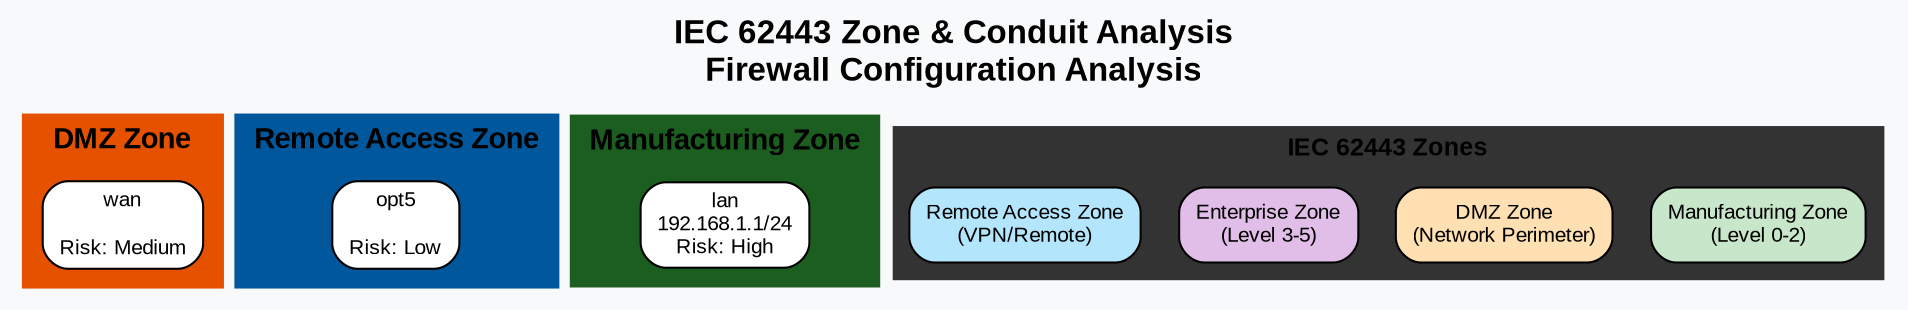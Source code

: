 digraph IEC62443Zones {
  rankdir=TB;
  node [fontname="Arial", fontsize=10];
  edge [fontname="Arial", fontsize=9, penwidth=2];
  bgcolor="#f8f9fa";

  label="IEC 62443 Zone & Conduit Analysis\nFirewall Configuration Analysis";
  labelloc=t;
  fontsize=16;
  fontname="Arial Bold";

  subgraph cluster_DMZ_Zone {
    label="DMZ Zone";
    style="filled,bold";
    bgcolor="#ffe0b2";
    color="#e65100";
    penwidth=3;
    fontsize=14;
    fontname="Arial Bold";

    "wan" [label="wan\n\nRisk: Medium", shape="box", style="rounded,filled", fillcolor="white"];
  }

  subgraph cluster_Remote_Access_Zone {
    label="Remote Access Zone";
    style="filled,bold";
    bgcolor="#b3e5fc";
    color="#01579b";
    penwidth=3;
    fontsize=14;
    fontname="Arial Bold";

    "opt5" [label="opt5\n\nRisk: Low", shape="box", style="rounded,filled", fillcolor="white"];
  }

  subgraph cluster_Manufacturing_Zone {
    label="Manufacturing Zone";
    style="filled,bold";
    bgcolor="#c8e6c9";
    color="#1b5e20";
    penwidth=3;
    fontsize=14;
    fontname="Arial Bold";

    "lan" [label="lan\n192.168.1.1/24\nRisk: High", shape="box", style="rounded,filled", fillcolor="white"];
  }

  // Conduits (Zone Connections)

  // IEC 62443 Legend
  subgraph cluster_iec_legend {
    label="IEC 62443 Zones";
    style=filled;
    bgcolor="#ffffff";
    color="#333333";
    fontsize=12;
    fontname="Arial Bold";

    mfg_zone [label="Manufacturing Zone\n(Level 0-2)", fillcolor="#c8e6c9", style="filled,rounded", shape="box"];
    dmz_zone [label="DMZ Zone\n(Network Perimeter)", fillcolor="#ffe0b2", style="filled,rounded", shape="box"];
    ent_zone [label="Enterprise Zone\n(Level 3-5)", fillcolor="#e1bee7", style="filled,rounded", shape="box"];
    remote_zone [label="Remote Access Zone\n(VPN/Remote)", fillcolor="#b3e5fc", style="filled,rounded", shape="box"];
  }
}
